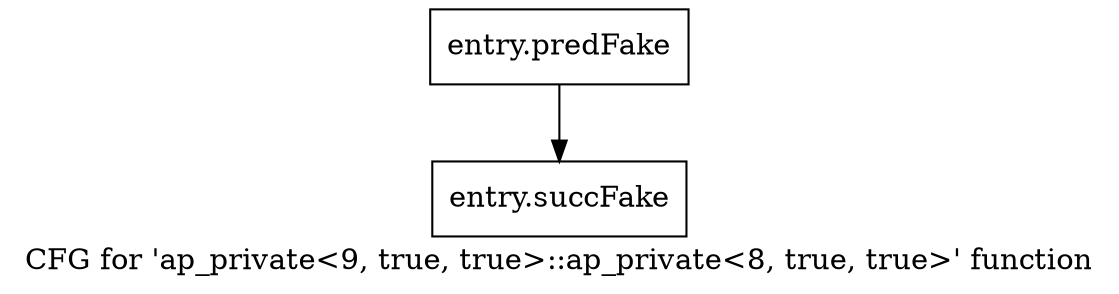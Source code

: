 digraph "CFG for 'ap_private\<9, true, true\>::ap_private\<8, true, true\>' function" {
	label="CFG for 'ap_private\<9, true, true\>::ap_private\<8, true, true\>' function";

	Node0x3b621b0 [shape=record,filename="",linenumber="",label="{entry.predFake}"];
	Node0x3b621b0 -> Node0x3e9d270[ callList="" memoryops="" filename="/tools/Xilinx/Vitis_HLS/2022.1/include/etc/ap_private.h" execusionnum="6496"];
	Node0x3e9d270 [shape=record,filename="/tools/Xilinx/Vitis_HLS/2022.1/include/etc/ap_private.h",linenumber="1746",label="{entry.succFake}"];
}
